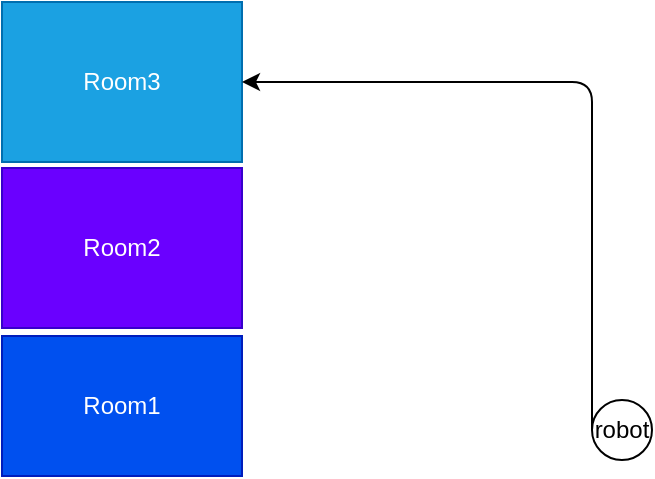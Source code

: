 <mxfile version="13.10.0" type="embed">
    <diagram id="1XTyoEW7qzfLBBSgb7DO" name="Page-1">
        <mxGraphModel dx="614" dy="251" grid="1" gridSize="10" guides="1" tooltips="1" connect="1" arrows="1" fold="1" page="1" pageScale="1" pageWidth="850" pageHeight="1100" math="0" shadow="0">
            <root>
                <mxCell id="0"/>
                <mxCell id="1" parent="0"/>
                <mxCell id="5" value="Room1" style="rounded=0;whiteSpace=wrap;html=1;fillColor=#0050ef;strokeColor=#001DBC;fontColor=#ffffff;" parent="1" vertex="1">
                    <mxGeometry x="180" y="248" width="120" height="70" as="geometry"/>
                </mxCell>
                <mxCell id="6" value="Room2" style="rounded=0;whiteSpace=wrap;html=1;fillColor=#6a00ff;strokeColor=#3700CC;fontColor=#ffffff;" parent="1" vertex="1">
                    <mxGeometry x="180" y="164" width="120" height="80" as="geometry"/>
                </mxCell>
                <mxCell id="7" value="Room3" style="rounded=0;whiteSpace=wrap;html=1;fillColor=#1ba1e2;strokeColor=#006EAF;fontColor=#ffffff;" parent="1" vertex="1">
                    <mxGeometry x="180" y="81" width="120" height="80" as="geometry"/>
                </mxCell>
                <object label="robot" movable="true" speed="5" type="robot" id="15">
                    <mxCell style="ellipse;whiteSpace=wrap;html=1;aspect=fixed;" parent="1" vertex="1">
                        <mxGeometry x="475" y="280" width="30" height="30" as="geometry"/>
                    </mxCell>
                </object>
                <object label="" type="path" id="33">
                    <mxCell style="endArrow=classic;html=1;exitX=0;exitY=0.5;exitDx=0;exitDy=0;entryX=1;entryY=0.5;entryDx=0;entryDy=0;" edge="1" parent="1" source="15" target="7">
                        <mxGeometry width="50" height="50" relative="1" as="geometry">
                            <mxPoint x="290" y="210" as="sourcePoint"/>
                            <mxPoint x="340" y="160" as="targetPoint"/>
                            <Array as="points">
                                <mxPoint x="475" y="121"/>
                            </Array>
                        </mxGeometry>
                    </mxCell>
                </object>
            </root>
        </mxGraphModel>
    </diagram>
</mxfile>